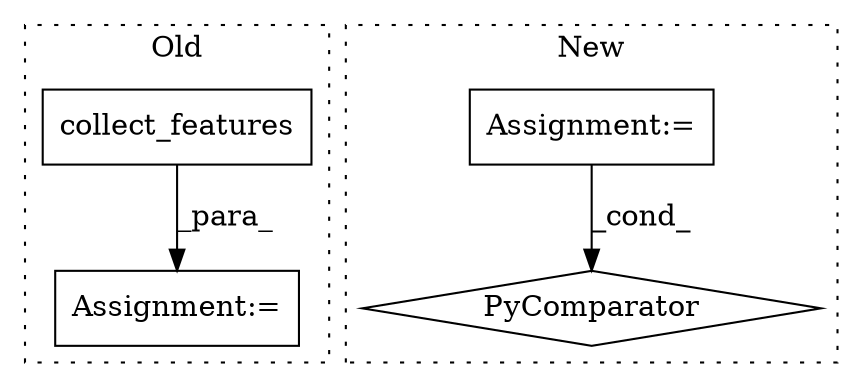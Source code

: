 digraph G {
subgraph cluster0 {
1 [label="collect_features" a="32" s="6676,6705" l="17,1" shape="box"];
4 [label="Assignment:=" a="7" s="6654" l="61" shape="box"];
label = "Old";
style="dotted";
}
subgraph cluster1 {
2 [label="PyComparator" a="113" s="5854" l="29" shape="diamond"];
3 [label="Assignment:=" a="7" s="5854" l="29" shape="box"];
label = "New";
style="dotted";
}
1 -> 4 [label="_para_"];
3 -> 2 [label="_cond_"];
}